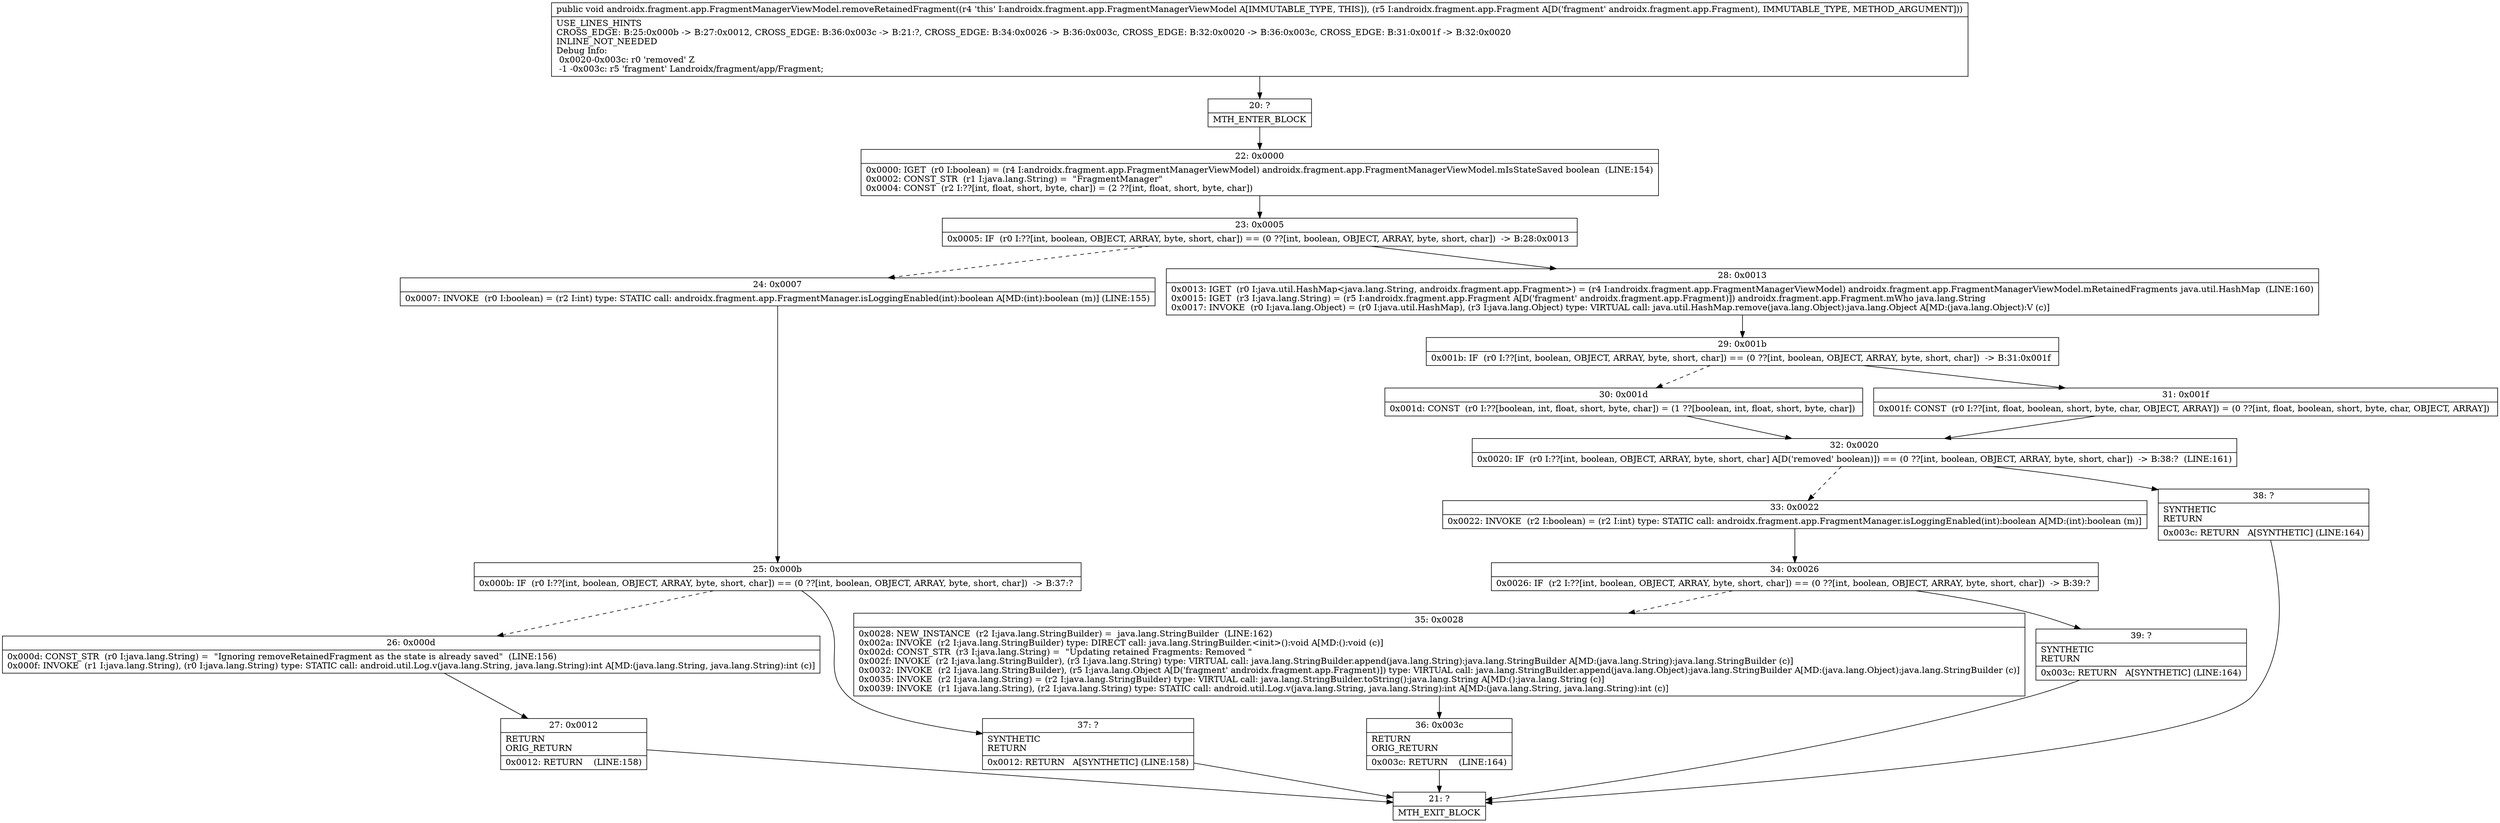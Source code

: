 digraph "CFG forandroidx.fragment.app.FragmentManagerViewModel.removeRetainedFragment(Landroidx\/fragment\/app\/Fragment;)V" {
Node_20 [shape=record,label="{20\:\ ?|MTH_ENTER_BLOCK\l}"];
Node_22 [shape=record,label="{22\:\ 0x0000|0x0000: IGET  (r0 I:boolean) = (r4 I:androidx.fragment.app.FragmentManagerViewModel) androidx.fragment.app.FragmentManagerViewModel.mIsStateSaved boolean  (LINE:154)\l0x0002: CONST_STR  (r1 I:java.lang.String) =  \"FragmentManager\" \l0x0004: CONST  (r2 I:??[int, float, short, byte, char]) = (2 ??[int, float, short, byte, char]) \l}"];
Node_23 [shape=record,label="{23\:\ 0x0005|0x0005: IF  (r0 I:??[int, boolean, OBJECT, ARRAY, byte, short, char]) == (0 ??[int, boolean, OBJECT, ARRAY, byte, short, char])  \-\> B:28:0x0013 \l}"];
Node_24 [shape=record,label="{24\:\ 0x0007|0x0007: INVOKE  (r0 I:boolean) = (r2 I:int) type: STATIC call: androidx.fragment.app.FragmentManager.isLoggingEnabled(int):boolean A[MD:(int):boolean (m)] (LINE:155)\l}"];
Node_25 [shape=record,label="{25\:\ 0x000b|0x000b: IF  (r0 I:??[int, boolean, OBJECT, ARRAY, byte, short, char]) == (0 ??[int, boolean, OBJECT, ARRAY, byte, short, char])  \-\> B:37:? \l}"];
Node_26 [shape=record,label="{26\:\ 0x000d|0x000d: CONST_STR  (r0 I:java.lang.String) =  \"Ignoring removeRetainedFragment as the state is already saved\"  (LINE:156)\l0x000f: INVOKE  (r1 I:java.lang.String), (r0 I:java.lang.String) type: STATIC call: android.util.Log.v(java.lang.String, java.lang.String):int A[MD:(java.lang.String, java.lang.String):int (c)]\l}"];
Node_27 [shape=record,label="{27\:\ 0x0012|RETURN\lORIG_RETURN\l|0x0012: RETURN    (LINE:158)\l}"];
Node_21 [shape=record,label="{21\:\ ?|MTH_EXIT_BLOCK\l}"];
Node_37 [shape=record,label="{37\:\ ?|SYNTHETIC\lRETURN\l|0x0012: RETURN   A[SYNTHETIC] (LINE:158)\l}"];
Node_28 [shape=record,label="{28\:\ 0x0013|0x0013: IGET  (r0 I:java.util.HashMap\<java.lang.String, androidx.fragment.app.Fragment\>) = (r4 I:androidx.fragment.app.FragmentManagerViewModel) androidx.fragment.app.FragmentManagerViewModel.mRetainedFragments java.util.HashMap  (LINE:160)\l0x0015: IGET  (r3 I:java.lang.String) = (r5 I:androidx.fragment.app.Fragment A[D('fragment' androidx.fragment.app.Fragment)]) androidx.fragment.app.Fragment.mWho java.lang.String \l0x0017: INVOKE  (r0 I:java.lang.Object) = (r0 I:java.util.HashMap), (r3 I:java.lang.Object) type: VIRTUAL call: java.util.HashMap.remove(java.lang.Object):java.lang.Object A[MD:(java.lang.Object):V (c)]\l}"];
Node_29 [shape=record,label="{29\:\ 0x001b|0x001b: IF  (r0 I:??[int, boolean, OBJECT, ARRAY, byte, short, char]) == (0 ??[int, boolean, OBJECT, ARRAY, byte, short, char])  \-\> B:31:0x001f \l}"];
Node_30 [shape=record,label="{30\:\ 0x001d|0x001d: CONST  (r0 I:??[boolean, int, float, short, byte, char]) = (1 ??[boolean, int, float, short, byte, char]) \l}"];
Node_32 [shape=record,label="{32\:\ 0x0020|0x0020: IF  (r0 I:??[int, boolean, OBJECT, ARRAY, byte, short, char] A[D('removed' boolean)]) == (0 ??[int, boolean, OBJECT, ARRAY, byte, short, char])  \-\> B:38:?  (LINE:161)\l}"];
Node_33 [shape=record,label="{33\:\ 0x0022|0x0022: INVOKE  (r2 I:boolean) = (r2 I:int) type: STATIC call: androidx.fragment.app.FragmentManager.isLoggingEnabled(int):boolean A[MD:(int):boolean (m)]\l}"];
Node_34 [shape=record,label="{34\:\ 0x0026|0x0026: IF  (r2 I:??[int, boolean, OBJECT, ARRAY, byte, short, char]) == (0 ??[int, boolean, OBJECT, ARRAY, byte, short, char])  \-\> B:39:? \l}"];
Node_35 [shape=record,label="{35\:\ 0x0028|0x0028: NEW_INSTANCE  (r2 I:java.lang.StringBuilder) =  java.lang.StringBuilder  (LINE:162)\l0x002a: INVOKE  (r2 I:java.lang.StringBuilder) type: DIRECT call: java.lang.StringBuilder.\<init\>():void A[MD:():void (c)]\l0x002d: CONST_STR  (r3 I:java.lang.String) =  \"Updating retained Fragments: Removed \" \l0x002f: INVOKE  (r2 I:java.lang.StringBuilder), (r3 I:java.lang.String) type: VIRTUAL call: java.lang.StringBuilder.append(java.lang.String):java.lang.StringBuilder A[MD:(java.lang.String):java.lang.StringBuilder (c)]\l0x0032: INVOKE  (r2 I:java.lang.StringBuilder), (r5 I:java.lang.Object A[D('fragment' androidx.fragment.app.Fragment)]) type: VIRTUAL call: java.lang.StringBuilder.append(java.lang.Object):java.lang.StringBuilder A[MD:(java.lang.Object):java.lang.StringBuilder (c)]\l0x0035: INVOKE  (r2 I:java.lang.String) = (r2 I:java.lang.StringBuilder) type: VIRTUAL call: java.lang.StringBuilder.toString():java.lang.String A[MD:():java.lang.String (c)]\l0x0039: INVOKE  (r1 I:java.lang.String), (r2 I:java.lang.String) type: STATIC call: android.util.Log.v(java.lang.String, java.lang.String):int A[MD:(java.lang.String, java.lang.String):int (c)]\l}"];
Node_36 [shape=record,label="{36\:\ 0x003c|RETURN\lORIG_RETURN\l|0x003c: RETURN    (LINE:164)\l}"];
Node_39 [shape=record,label="{39\:\ ?|SYNTHETIC\lRETURN\l|0x003c: RETURN   A[SYNTHETIC] (LINE:164)\l}"];
Node_38 [shape=record,label="{38\:\ ?|SYNTHETIC\lRETURN\l|0x003c: RETURN   A[SYNTHETIC] (LINE:164)\l}"];
Node_31 [shape=record,label="{31\:\ 0x001f|0x001f: CONST  (r0 I:??[int, float, boolean, short, byte, char, OBJECT, ARRAY]) = (0 ??[int, float, boolean, short, byte, char, OBJECT, ARRAY]) \l}"];
MethodNode[shape=record,label="{public void androidx.fragment.app.FragmentManagerViewModel.removeRetainedFragment((r4 'this' I:androidx.fragment.app.FragmentManagerViewModel A[IMMUTABLE_TYPE, THIS]), (r5 I:androidx.fragment.app.Fragment A[D('fragment' androidx.fragment.app.Fragment), IMMUTABLE_TYPE, METHOD_ARGUMENT]))  | USE_LINES_HINTS\lCROSS_EDGE: B:25:0x000b \-\> B:27:0x0012, CROSS_EDGE: B:36:0x003c \-\> B:21:?, CROSS_EDGE: B:34:0x0026 \-\> B:36:0x003c, CROSS_EDGE: B:32:0x0020 \-\> B:36:0x003c, CROSS_EDGE: B:31:0x001f \-\> B:32:0x0020\lINLINE_NOT_NEEDED\lDebug Info:\l  0x0020\-0x003c: r0 'removed' Z\l  \-1 \-0x003c: r5 'fragment' Landroidx\/fragment\/app\/Fragment;\l}"];
MethodNode -> Node_20;Node_20 -> Node_22;
Node_22 -> Node_23;
Node_23 -> Node_24[style=dashed];
Node_23 -> Node_28;
Node_24 -> Node_25;
Node_25 -> Node_26[style=dashed];
Node_25 -> Node_37;
Node_26 -> Node_27;
Node_27 -> Node_21;
Node_37 -> Node_21;
Node_28 -> Node_29;
Node_29 -> Node_30[style=dashed];
Node_29 -> Node_31;
Node_30 -> Node_32;
Node_32 -> Node_33[style=dashed];
Node_32 -> Node_38;
Node_33 -> Node_34;
Node_34 -> Node_35[style=dashed];
Node_34 -> Node_39;
Node_35 -> Node_36;
Node_36 -> Node_21;
Node_39 -> Node_21;
Node_38 -> Node_21;
Node_31 -> Node_32;
}

